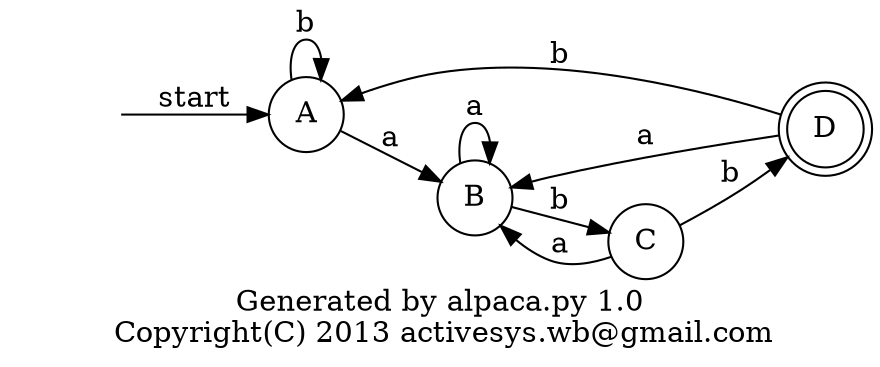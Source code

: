 digraph sample {
    graph [rankdir = LR, label = "Generated by alpaca.py 1.0\n Copyright(C) 2013 activesys.wb@gmail.com"];
    node [shape = circle];
    start [shape = plaintext, label = ""];
    D [shape = doublecircle];
    start -> A [label = "start"];
    A -> A [label = "b"];
    A -> B [label = "a"];
    B -> B [label = "a"];
    B -> C [label = "b"];
    C -> B [label = "a"];
    C -> D [label = "b"];
    D -> B [label = "a"];
    D -> A [label = "b"];
}
